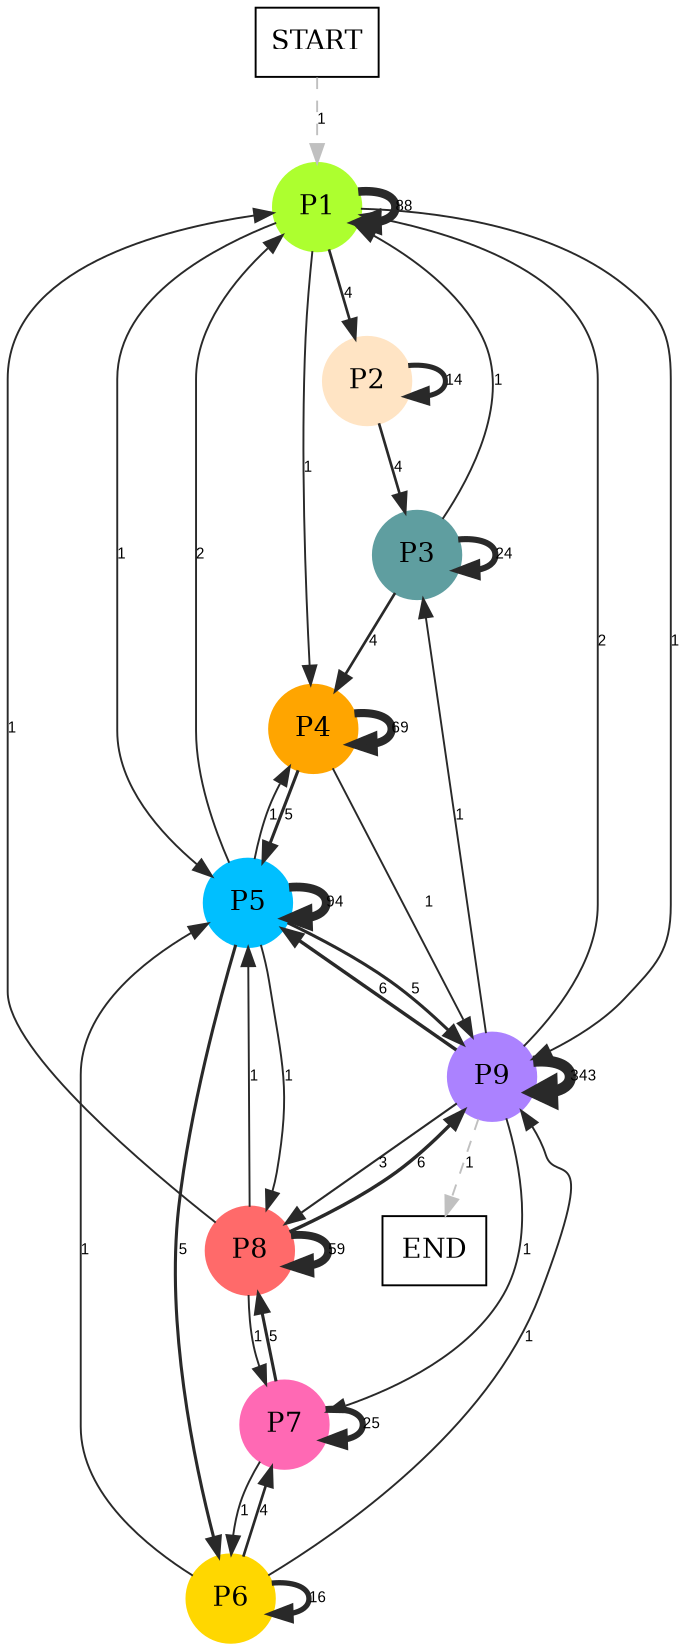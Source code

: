 digraph graphname {
	dpi = 150
	size="16,11!";
	margin = 0;
"P1" [shape=circle, color=greenyellow, style=filled]"P2" [shape=circle, color=bisque, style=filled]"P3" [shape=circle, color=cadetblue, style=filled]"P4" [shape=circle, color=orange, style=filled]"P5" [shape=circle, color=deepskyblue, style=filled]"P6" [shape=circle, color=gold, style=filled]"P7" [shape=circle, color=hotpink, style=filled]"P8" [shape=circle, color=indianred1, style=filled]"P9" [shape=circle, color=mediumpurple1, style=filled]"START" [shape=box, fillcolor=white, style=filled, color=black]"END" [shape=box, fillcolor=white, style=filled, color=black]"P1" -> "P1" [ color=grey16 penwidth = "4.477336814478207"label ="88" labelfloat=false fontname="Arial" fontsize=8]
"P1" -> "P2" [ color=grey16 penwidth = "1.3862943611198906"label ="4" labelfloat=false fontname="Arial" fontsize=8]
"P1" -> "P4" [ color=grey16 penwidth = "1"label ="1" labelfloat=false fontname="Arial" fontsize=8]
"P1" -> "P5" [ color=grey16 penwidth = "1"label ="1" labelfloat=false fontname="Arial" fontsize=8]
"P1" -> "P9" [ color=grey16 penwidth = "1"label ="1" labelfloat=false fontname="Arial" fontsize=8]
"P2" -> "P2" [ color=grey16 penwidth = "2.6390573296152584"label ="14" labelfloat=false fontname="Arial" fontsize=8]
"P2" -> "P3" [ color=grey16 penwidth = "1.3862943611198906"label ="4" labelfloat=false fontname="Arial" fontsize=8]
"P3" -> "P1" [ color=grey16 penwidth = "1"label ="1" labelfloat=false fontname="Arial" fontsize=8]
"P3" -> "P3" [ color=grey16 penwidth = "3.1780538303479458"label ="24" labelfloat=false fontname="Arial" fontsize=8]
"P3" -> "P4" [ color=grey16 penwidth = "1.3862943611198906"label ="4" labelfloat=false fontname="Arial" fontsize=8]
"P4" -> "P4" [ color=grey16 penwidth = "4.23410650459726"label ="69" labelfloat=false fontname="Arial" fontsize=8]
"P4" -> "P5" [ color=grey16 penwidth = "1.6094379124341003"label ="5" labelfloat=false fontname="Arial" fontsize=8]
"P4" -> "P9" [ color=grey16 penwidth = "1"label ="1" labelfloat=false fontname="Arial" fontsize=8]
"P5" -> "P1" [ color=grey16 penwidth = "1"label ="2" labelfloat=false fontname="Arial" fontsize=8]
"P5" -> "P4" [ color=grey16 penwidth = "1"label ="1" labelfloat=false fontname="Arial" fontsize=8]
"P5" -> "P5" [ color=grey16 penwidth = "4.543294782270004"label ="94" labelfloat=false fontname="Arial" fontsize=8]
"P5" -> "P6" [ color=grey16 penwidth = "1.6094379124341003"label ="5" labelfloat=false fontname="Arial" fontsize=8]
"P5" -> "P8" [ color=grey16 penwidth = "1"label ="1" labelfloat=false fontname="Arial" fontsize=8]
"P5" -> "P9" [ color=grey16 penwidth = "1.6094379124341003"label ="5" labelfloat=false fontname="Arial" fontsize=8]
"P6" -> "P5" [ color=grey16 penwidth = "1"label ="1" labelfloat=false fontname="Arial" fontsize=8]
"P6" -> "P6" [ color=grey16 penwidth = "2.772588722239781"label ="16" labelfloat=false fontname="Arial" fontsize=8]
"P6" -> "P7" [ color=grey16 penwidth = "1.3862943611198906"label ="4" labelfloat=false fontname="Arial" fontsize=8]
"P6" -> "P9" [ color=grey16 penwidth = "1"label ="1" labelfloat=false fontname="Arial" fontsize=8]
"P7" -> "P6" [ color=grey16 penwidth = "1"label ="1" labelfloat=false fontname="Arial" fontsize=8]
"P7" -> "P7" [ color=grey16 penwidth = "3.2188758248682006"label ="25" labelfloat=false fontname="Arial" fontsize=8]
"P7" -> "P8" [ color=grey16 penwidth = "1.6094379124341003"label ="5" labelfloat=false fontname="Arial" fontsize=8]
"P8" -> "P1" [ color=grey16 penwidth = "1"label ="1" labelfloat=false fontname="Arial" fontsize=8]
"P8" -> "P5" [ color=grey16 penwidth = "1"label ="1" labelfloat=false fontname="Arial" fontsize=8]
"P8" -> "P7" [ color=grey16 penwidth = "1"label ="1" labelfloat=false fontname="Arial" fontsize=8]
"P8" -> "P8" [ color=grey16 penwidth = "4.07753744390572"label ="59" labelfloat=false fontname="Arial" fontsize=8]
"P8" -> "P9" [ color=grey16 penwidth = "1.791759469228055"label ="6" labelfloat=false fontname="Arial" fontsize=8]
"P9" -> "P1" [ color=grey16 penwidth = "1"label ="2" labelfloat=false fontname="Arial" fontsize=8]
"P9" -> "P3" [ color=grey16 penwidth = "1"label ="1" labelfloat=false fontname="Arial" fontsize=8]
"P9" -> "P5" [ color=grey16 penwidth = "1.791759469228055"label ="6" labelfloat=false fontname="Arial" fontsize=8]
"P9" -> "P7" [ color=grey16 penwidth = "1"label ="1" labelfloat=false fontname="Arial" fontsize=8]
"P9" -> "P8" [ color=grey16 penwidth = "1.0986122886681098"label ="3" labelfloat=false fontname="Arial" fontsize=8]
"P9" -> "P9" [ color=grey16 penwidth = "5.8377304471659395"label ="343" labelfloat=false fontname="Arial" fontsize=8]
"P9" -> "END" [ style = dashed color=grey label ="1" labelfloat=false fontname="Arial" fontsize=8]
"START" -> "P1" [ style = dashed color=grey label ="1" labelfloat=false fontname="Arial" fontsize=8]
}